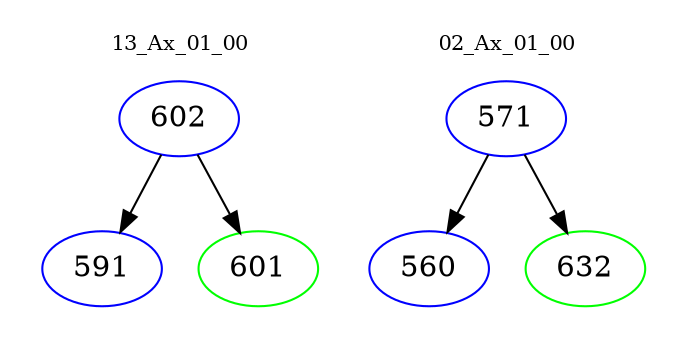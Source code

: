 digraph{
subgraph cluster_0 {
color = white
label = "13_Ax_01_00";
fontsize=10;
T0_602 [label="602", color="blue"]
T0_602 -> T0_591 [color="black"]
T0_591 [label="591", color="blue"]
T0_602 -> T0_601 [color="black"]
T0_601 [label="601", color="green"]
}
subgraph cluster_1 {
color = white
label = "02_Ax_01_00";
fontsize=10;
T1_571 [label="571", color="blue"]
T1_571 -> T1_560 [color="black"]
T1_560 [label="560", color="blue"]
T1_571 -> T1_632 [color="black"]
T1_632 [label="632", color="green"]
}
}
